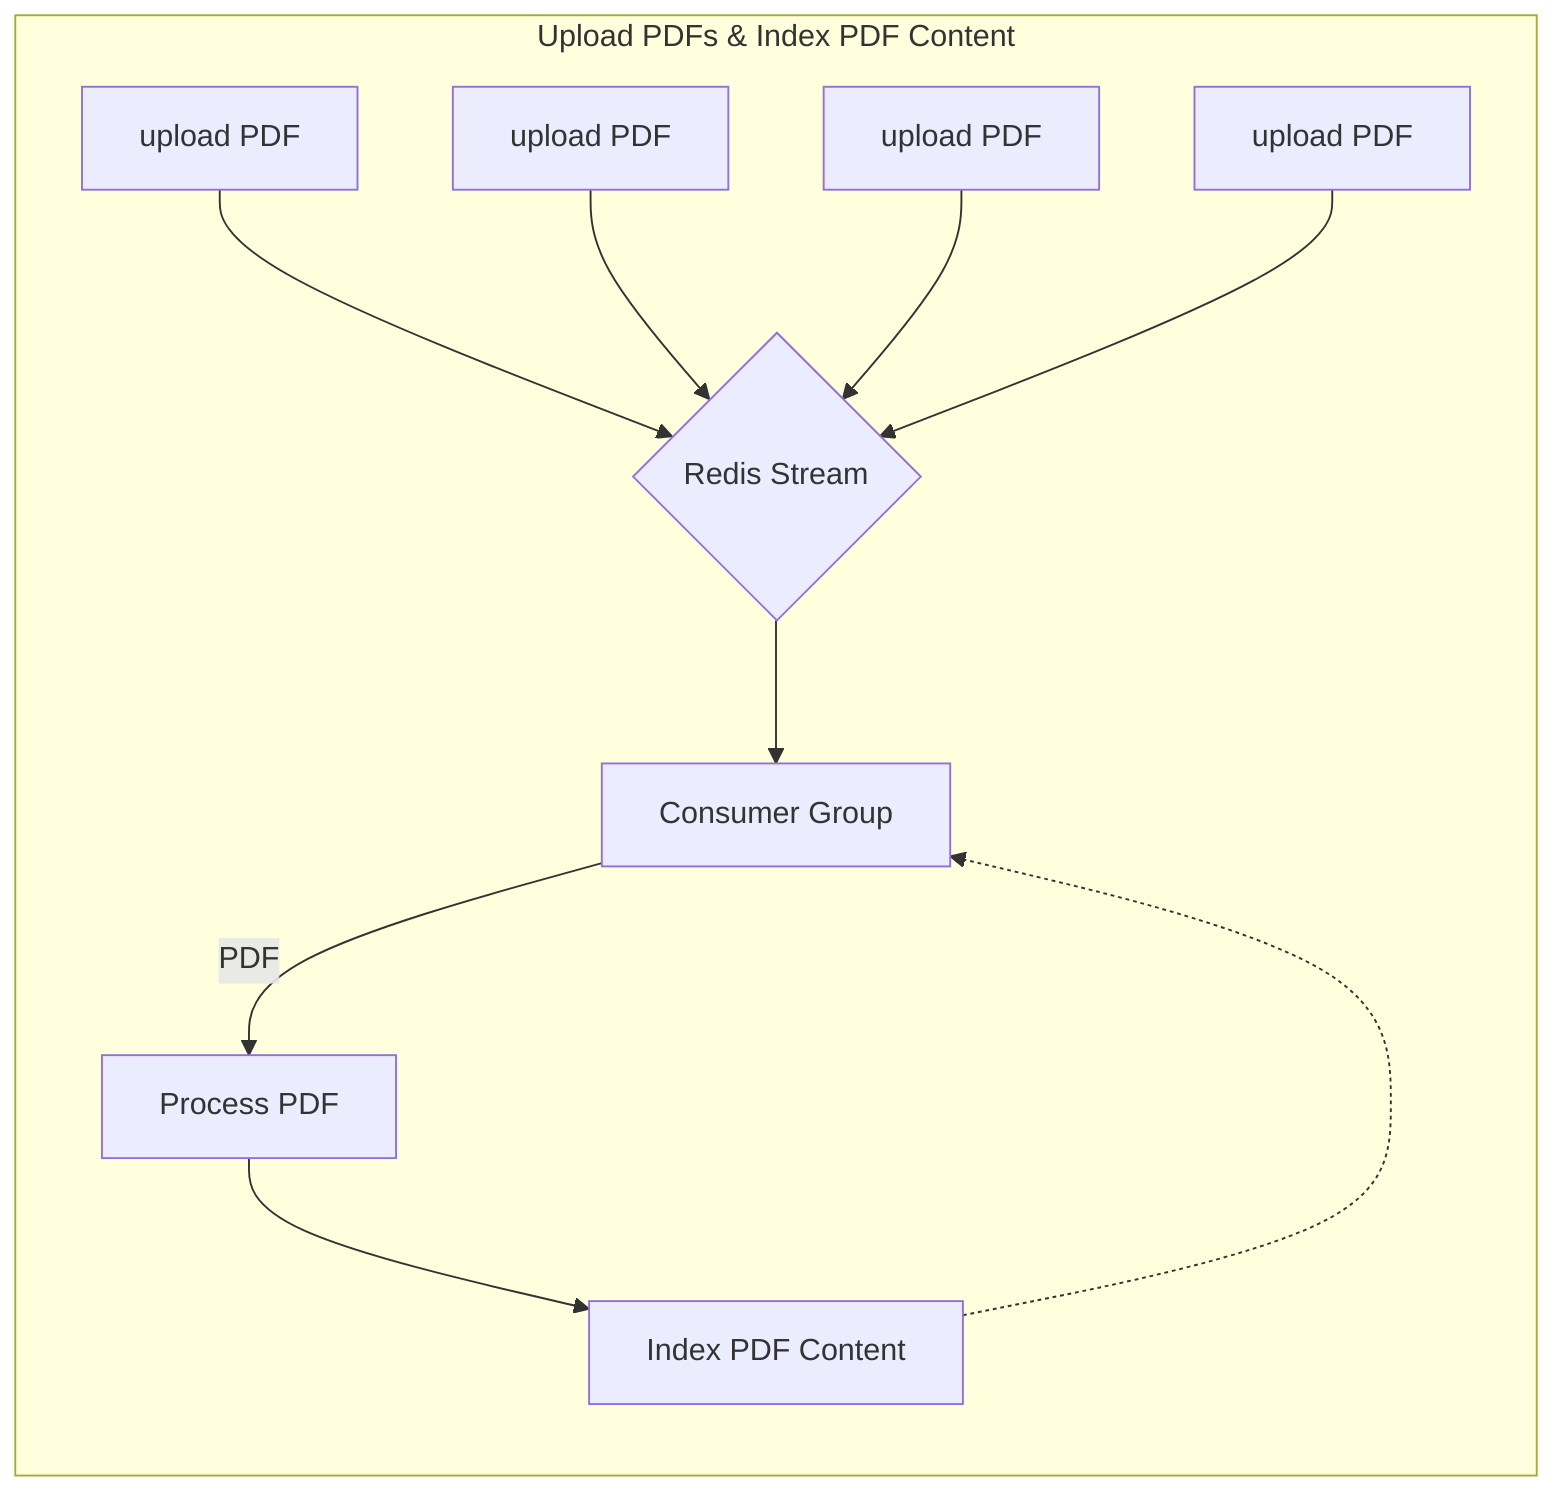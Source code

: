 graph LR
    subgraph Upload PDFs & Index PDF Content
    uploadPdf1[upload PDF]
    uploadPdf2[upload PDF]
    uploadPdf3[upload PDF]
    uploadPdf4[upload PDF]

    stream{Redis Stream}
    consumer[Consumer Group]
    process[Process PDF]
    store[Index PDF Content]

    uploadPdf1 -->stream
    uploadPdf2 -->stream
    uploadPdf3 -->stream
    uploadPdf4 -->stream

    stream --> consumer
    consumer -->|PDF| process
    process --> store
    store -.->consumer
    end